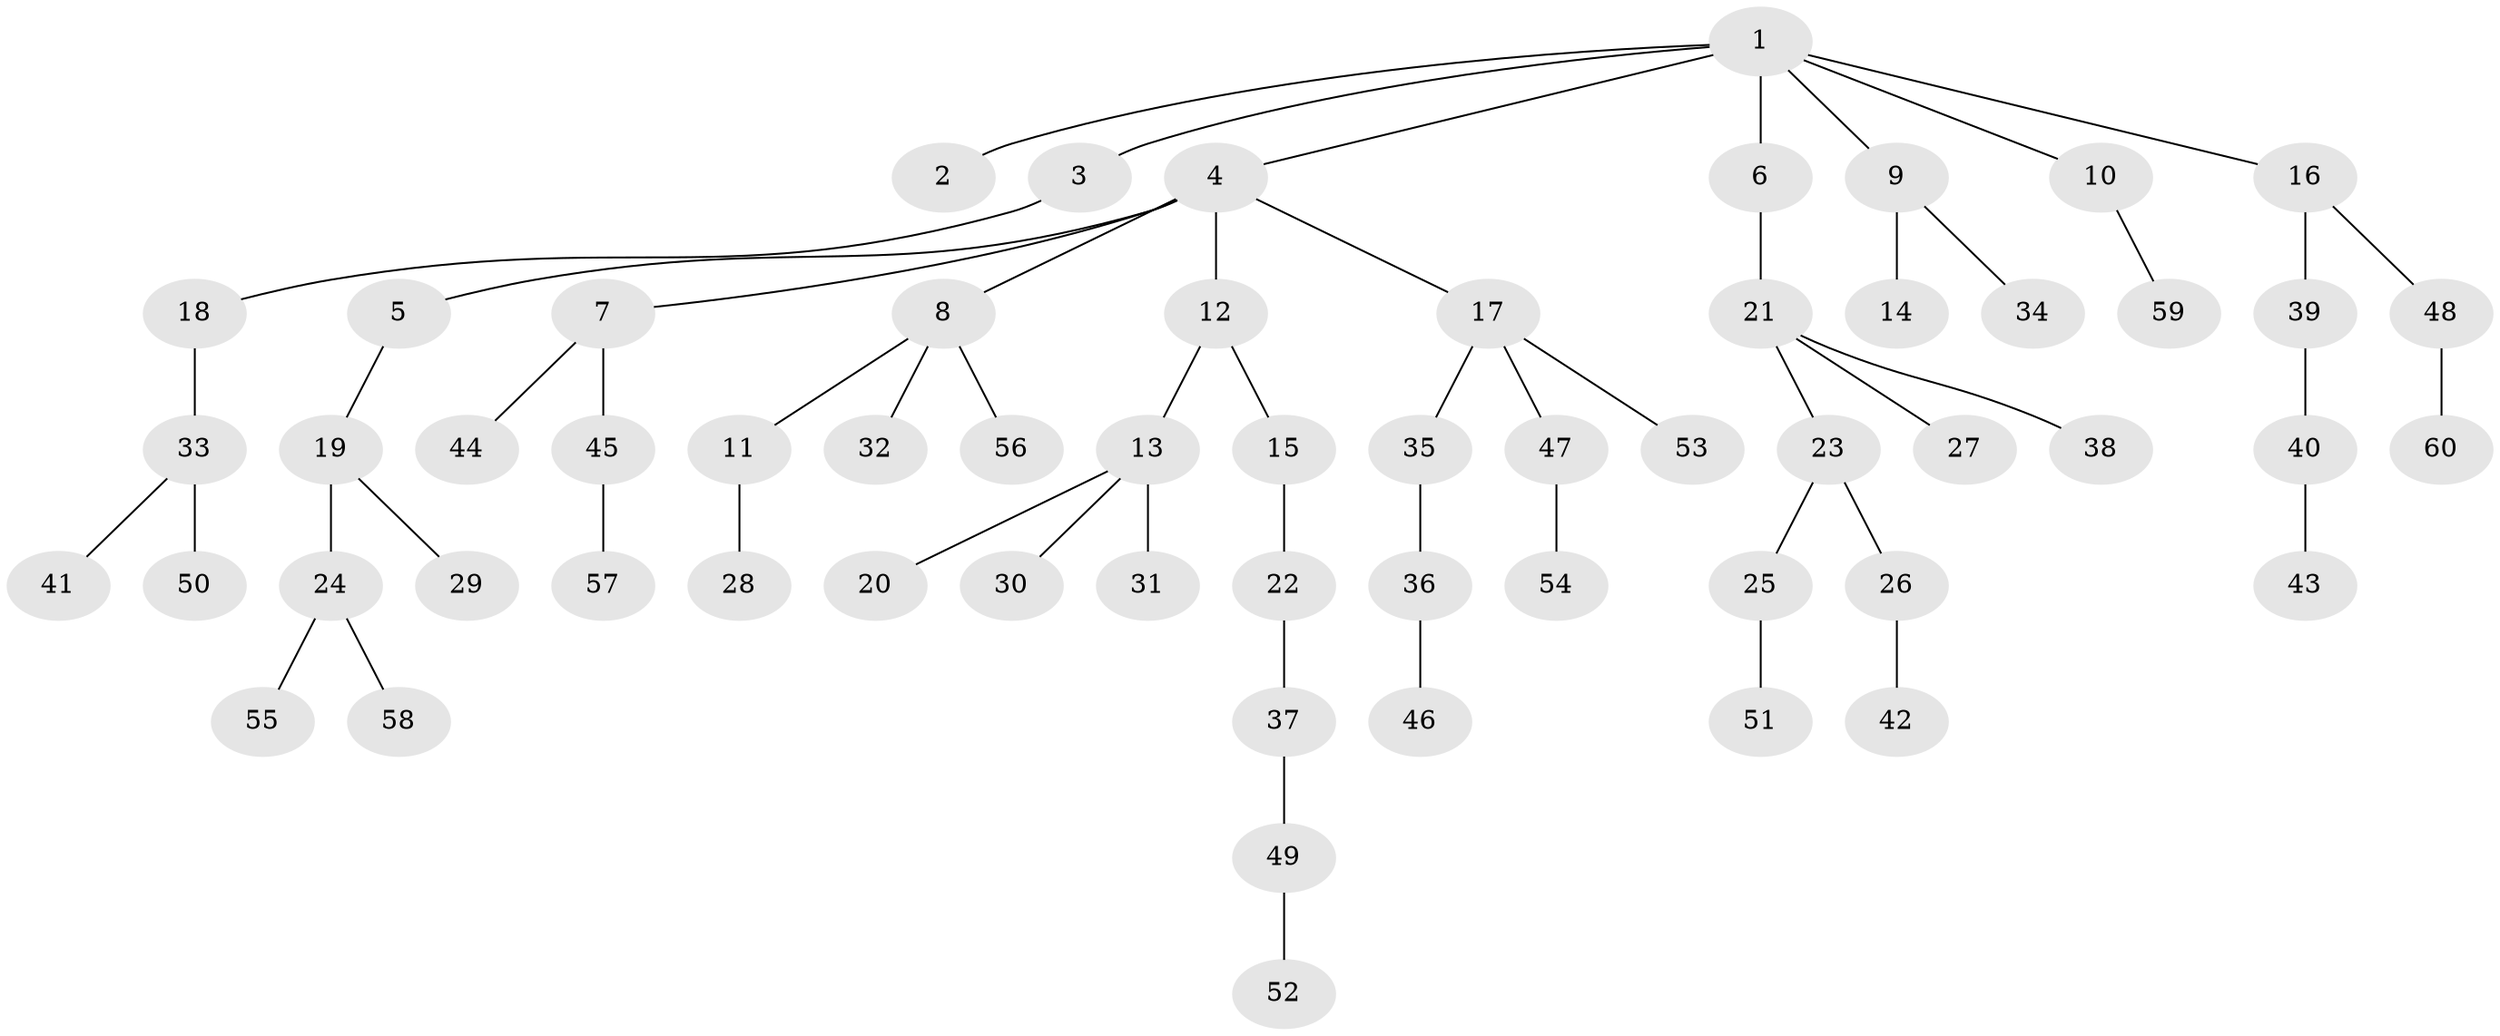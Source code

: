 // coarse degree distribution, {6: 0.02564102564102564, 2: 0.20512820512820512, 7: 0.02564102564102564, 3: 0.23076923076923078, 1: 0.5128205128205128}
// Generated by graph-tools (version 1.1) at 2025/52/02/27/25 19:52:10]
// undirected, 60 vertices, 59 edges
graph export_dot {
graph [start="1"]
  node [color=gray90,style=filled];
  1;
  2;
  3;
  4;
  5;
  6;
  7;
  8;
  9;
  10;
  11;
  12;
  13;
  14;
  15;
  16;
  17;
  18;
  19;
  20;
  21;
  22;
  23;
  24;
  25;
  26;
  27;
  28;
  29;
  30;
  31;
  32;
  33;
  34;
  35;
  36;
  37;
  38;
  39;
  40;
  41;
  42;
  43;
  44;
  45;
  46;
  47;
  48;
  49;
  50;
  51;
  52;
  53;
  54;
  55;
  56;
  57;
  58;
  59;
  60;
  1 -- 2;
  1 -- 3;
  1 -- 4;
  1 -- 6;
  1 -- 9;
  1 -- 10;
  1 -- 16;
  3 -- 18;
  4 -- 5;
  4 -- 7;
  4 -- 8;
  4 -- 12;
  4 -- 17;
  5 -- 19;
  6 -- 21;
  7 -- 44;
  7 -- 45;
  8 -- 11;
  8 -- 32;
  8 -- 56;
  9 -- 14;
  9 -- 34;
  10 -- 59;
  11 -- 28;
  12 -- 13;
  12 -- 15;
  13 -- 20;
  13 -- 30;
  13 -- 31;
  15 -- 22;
  16 -- 39;
  16 -- 48;
  17 -- 35;
  17 -- 47;
  17 -- 53;
  18 -- 33;
  19 -- 24;
  19 -- 29;
  21 -- 23;
  21 -- 27;
  21 -- 38;
  22 -- 37;
  23 -- 25;
  23 -- 26;
  24 -- 55;
  24 -- 58;
  25 -- 51;
  26 -- 42;
  33 -- 41;
  33 -- 50;
  35 -- 36;
  36 -- 46;
  37 -- 49;
  39 -- 40;
  40 -- 43;
  45 -- 57;
  47 -- 54;
  48 -- 60;
  49 -- 52;
}
